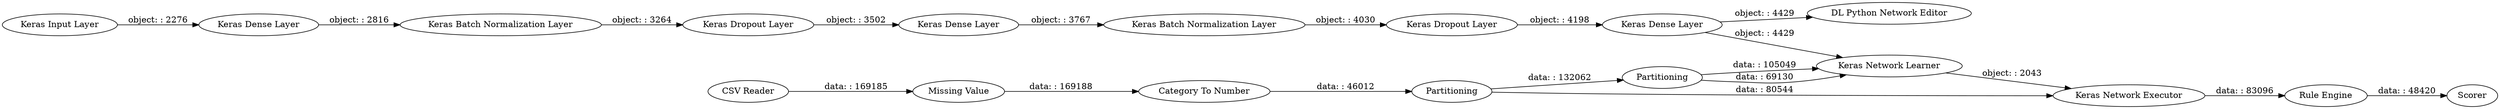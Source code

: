digraph {
	"2751854069237775312_363" [label=Partitioning]
	"2751854069237775312_284" [label="Keras Network Executor"]
	"2751854069237775312_3" [label=Partitioning]
	"2751854069237775312_372" [label="Category To Number"]
	"2751854069237775312_369" [label="Keras Dense Layer"]
	"2751854069237775312_289" [label=Scorer]
	"2751854069237775312_225" [label="Keras Input Layer"]
	"2751854069237775312_376" [label="Keras Dropout Layer"]
	"2751854069237775312_378" [label="Keras Batch Normalization Layer"]
	"2751854069237775312_371" [label="Keras Dense Layer"]
	"2751854069237775312_373" [label="Keras Dropout Layer"]
	"2751854069237775312_379" [label="Keras Batch Normalization Layer"]
	"2751854069237775312_370" [label="Keras Dense Layer"]
	"2751854069237775312_288" [label="Rule Engine"]
	"2751854069237775312_280" [label="Keras Network Learner"]
	"2751854069237775312_1" [label="CSV Reader"]
	"2751854069237775312_377" [label="DL Python Network Editor"]
	"2751854069237775312_2" [label="Missing Value"]
	"2751854069237775312_3" -> "2751854069237775312_280" [label="data: : 69130"]
	"2751854069237775312_370" -> "2751854069237775312_379" [label="object: : 3767"]
	"2751854069237775312_288" -> "2751854069237775312_289" [label="data: : 48420"]
	"2751854069237775312_3" -> "2751854069237775312_280" [label="data: : 105049"]
	"2751854069237775312_363" -> "2751854069237775312_3" [label="data: : 132062"]
	"2751854069237775312_378" -> "2751854069237775312_376" [label="object: : 3264"]
	"2751854069237775312_373" -> "2751854069237775312_371" [label="object: : 4198"]
	"2751854069237775312_284" -> "2751854069237775312_288" [label="data: : 83096"]
	"2751854069237775312_280" -> "2751854069237775312_284" [label="object: : 2043"]
	"2751854069237775312_369" -> "2751854069237775312_378" [label="object: : 2816"]
	"2751854069237775312_379" -> "2751854069237775312_373" [label="object: : 4030"]
	"2751854069237775312_376" -> "2751854069237775312_370" [label="object: : 3502"]
	"2751854069237775312_372" -> "2751854069237775312_363" [label="data: : 46012"]
	"2751854069237775312_363" -> "2751854069237775312_284" [label="data: : 80544"]
	"2751854069237775312_1" -> "2751854069237775312_2" [label="data: : 169185"]
	"2751854069237775312_371" -> "2751854069237775312_377" [label="object: : 4429"]
	"2751854069237775312_225" -> "2751854069237775312_369" [label="object: : 2276"]
	"2751854069237775312_371" -> "2751854069237775312_280" [label="object: : 4429"]
	"2751854069237775312_2" -> "2751854069237775312_372" [label="data: : 169188"]
	rankdir=LR
}
